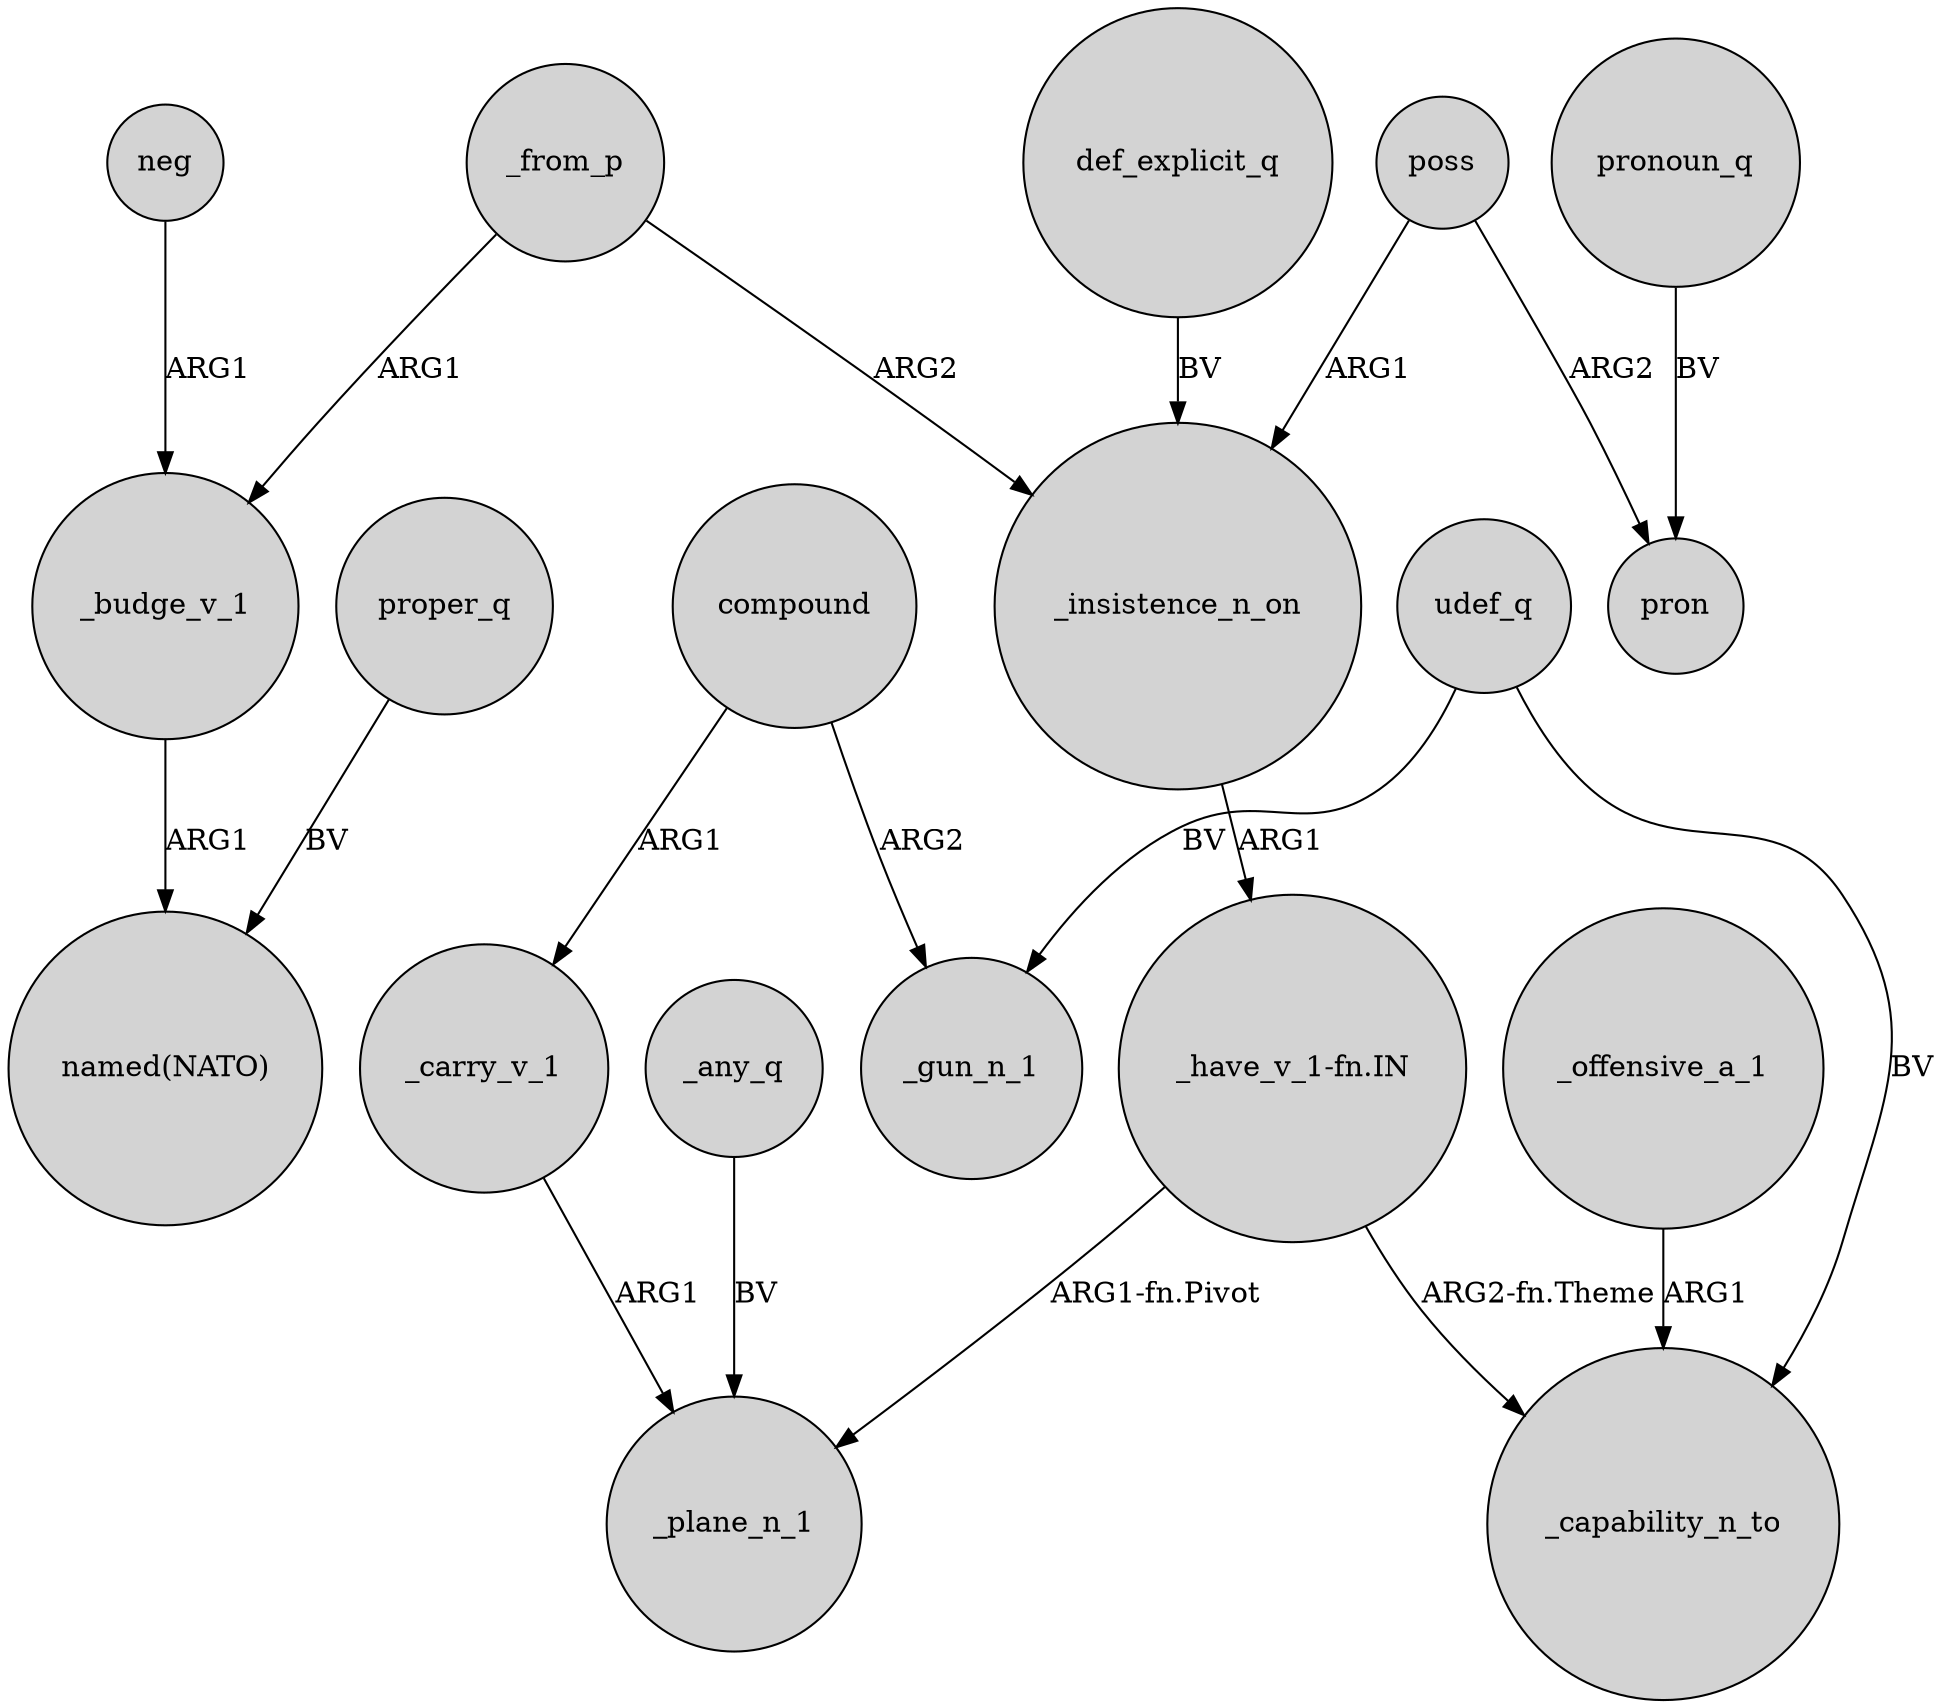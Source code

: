 digraph {
	node [shape=circle style=filled]
	proper_q -> "named(NATO)" [label=BV]
	poss -> pron [label=ARG2]
	poss -> _insistence_n_on [label=ARG1]
	_any_q -> _plane_n_1 [label=BV]
	compound -> _gun_n_1 [label=ARG2]
	_budge_v_1 -> "named(NATO)" [label=ARG1]
	_offensive_a_1 -> _capability_n_to [label=ARG1]
	"_have_v_1-fn.IN" -> _plane_n_1 [label="ARG1-fn.Pivot"]
	_insistence_n_on -> "_have_v_1-fn.IN" [label=ARG1]
	pronoun_q -> pron [label=BV]
	compound -> _carry_v_1 [label=ARG1]
	udef_q -> _gun_n_1 [label=BV]
	_from_p -> _insistence_n_on [label=ARG2]
	"_have_v_1-fn.IN" -> _capability_n_to [label="ARG2-fn.Theme"]
	neg -> _budge_v_1 [label=ARG1]
	_from_p -> _budge_v_1 [label=ARG1]
	def_explicit_q -> _insistence_n_on [label=BV]
	udef_q -> _capability_n_to [label=BV]
	_carry_v_1 -> _plane_n_1 [label=ARG1]
}

